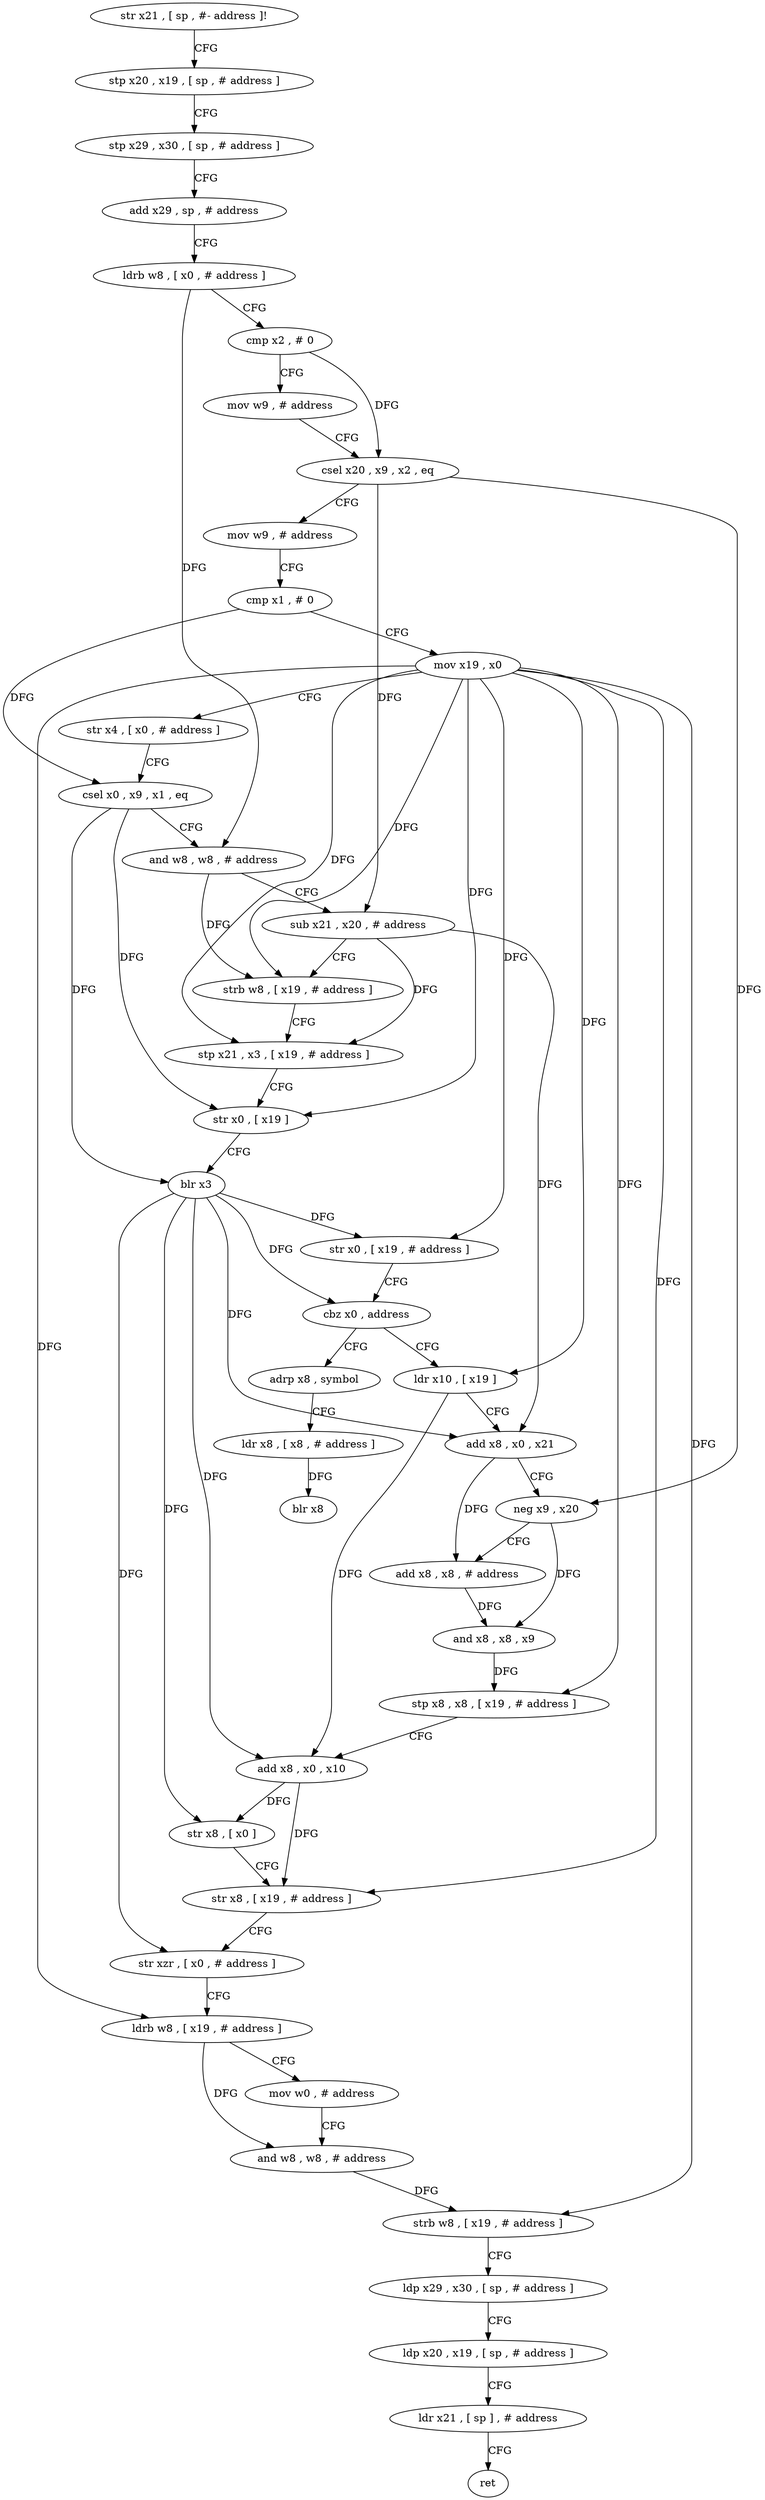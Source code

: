 digraph "func" {
"4272380" [label = "str x21 , [ sp , #- address ]!" ]
"4272384" [label = "stp x20 , x19 , [ sp , # address ]" ]
"4272388" [label = "stp x29 , x30 , [ sp , # address ]" ]
"4272392" [label = "add x29 , sp , # address" ]
"4272396" [label = "ldrb w8 , [ x0 , # address ]" ]
"4272400" [label = "cmp x2 , # 0" ]
"4272404" [label = "mov w9 , # address" ]
"4272408" [label = "csel x20 , x9 , x2 , eq" ]
"4272412" [label = "mov w9 , # address" ]
"4272416" [label = "cmp x1 , # 0" ]
"4272420" [label = "mov x19 , x0" ]
"4272424" [label = "str x4 , [ x0 , # address ]" ]
"4272428" [label = "csel x0 , x9 , x1 , eq" ]
"4272432" [label = "and w8 , w8 , # address" ]
"4272436" [label = "sub x21 , x20 , # address" ]
"4272440" [label = "strb w8 , [ x19 , # address ]" ]
"4272444" [label = "stp x21 , x3 , [ x19 , # address ]" ]
"4272448" [label = "str x0 , [ x19 ]" ]
"4272452" [label = "blr x3" ]
"4272456" [label = "str x0 , [ x19 , # address ]" ]
"4272460" [label = "cbz x0 , address" ]
"4272536" [label = "adrp x8 , symbol" ]
"4272464" [label = "ldr x10 , [ x19 ]" ]
"4272540" [label = "ldr x8 , [ x8 , # address ]" ]
"4272544" [label = "blr x8" ]
"4272468" [label = "add x8 , x0 , x21" ]
"4272472" [label = "neg x9 , x20" ]
"4272476" [label = "add x8 , x8 , # address" ]
"4272480" [label = "and x8 , x8 , x9" ]
"4272484" [label = "stp x8 , x8 , [ x19 , # address ]" ]
"4272488" [label = "add x8 , x0 , x10" ]
"4272492" [label = "str x8 , [ x0 ]" ]
"4272496" [label = "str x8 , [ x19 , # address ]" ]
"4272500" [label = "str xzr , [ x0 , # address ]" ]
"4272504" [label = "ldrb w8 , [ x19 , # address ]" ]
"4272508" [label = "mov w0 , # address" ]
"4272512" [label = "and w8 , w8 , # address" ]
"4272516" [label = "strb w8 , [ x19 , # address ]" ]
"4272520" [label = "ldp x29 , x30 , [ sp , # address ]" ]
"4272524" [label = "ldp x20 , x19 , [ sp , # address ]" ]
"4272528" [label = "ldr x21 , [ sp ] , # address" ]
"4272532" [label = "ret" ]
"4272380" -> "4272384" [ label = "CFG" ]
"4272384" -> "4272388" [ label = "CFG" ]
"4272388" -> "4272392" [ label = "CFG" ]
"4272392" -> "4272396" [ label = "CFG" ]
"4272396" -> "4272400" [ label = "CFG" ]
"4272396" -> "4272432" [ label = "DFG" ]
"4272400" -> "4272404" [ label = "CFG" ]
"4272400" -> "4272408" [ label = "DFG" ]
"4272404" -> "4272408" [ label = "CFG" ]
"4272408" -> "4272412" [ label = "CFG" ]
"4272408" -> "4272436" [ label = "DFG" ]
"4272408" -> "4272472" [ label = "DFG" ]
"4272412" -> "4272416" [ label = "CFG" ]
"4272416" -> "4272420" [ label = "CFG" ]
"4272416" -> "4272428" [ label = "DFG" ]
"4272420" -> "4272424" [ label = "CFG" ]
"4272420" -> "4272440" [ label = "DFG" ]
"4272420" -> "4272444" [ label = "DFG" ]
"4272420" -> "4272448" [ label = "DFG" ]
"4272420" -> "4272456" [ label = "DFG" ]
"4272420" -> "4272464" [ label = "DFG" ]
"4272420" -> "4272484" [ label = "DFG" ]
"4272420" -> "4272496" [ label = "DFG" ]
"4272420" -> "4272504" [ label = "DFG" ]
"4272420" -> "4272516" [ label = "DFG" ]
"4272424" -> "4272428" [ label = "CFG" ]
"4272428" -> "4272432" [ label = "CFG" ]
"4272428" -> "4272448" [ label = "DFG" ]
"4272428" -> "4272452" [ label = "DFG" ]
"4272432" -> "4272436" [ label = "CFG" ]
"4272432" -> "4272440" [ label = "DFG" ]
"4272436" -> "4272440" [ label = "CFG" ]
"4272436" -> "4272444" [ label = "DFG" ]
"4272436" -> "4272468" [ label = "DFG" ]
"4272440" -> "4272444" [ label = "CFG" ]
"4272444" -> "4272448" [ label = "CFG" ]
"4272448" -> "4272452" [ label = "CFG" ]
"4272452" -> "4272456" [ label = "DFG" ]
"4272452" -> "4272460" [ label = "DFG" ]
"4272452" -> "4272468" [ label = "DFG" ]
"4272452" -> "4272488" [ label = "DFG" ]
"4272452" -> "4272492" [ label = "DFG" ]
"4272452" -> "4272500" [ label = "DFG" ]
"4272456" -> "4272460" [ label = "CFG" ]
"4272460" -> "4272536" [ label = "CFG" ]
"4272460" -> "4272464" [ label = "CFG" ]
"4272536" -> "4272540" [ label = "CFG" ]
"4272464" -> "4272468" [ label = "CFG" ]
"4272464" -> "4272488" [ label = "DFG" ]
"4272540" -> "4272544" [ label = "DFG" ]
"4272468" -> "4272472" [ label = "CFG" ]
"4272468" -> "4272476" [ label = "DFG" ]
"4272472" -> "4272476" [ label = "CFG" ]
"4272472" -> "4272480" [ label = "DFG" ]
"4272476" -> "4272480" [ label = "DFG" ]
"4272480" -> "4272484" [ label = "DFG" ]
"4272484" -> "4272488" [ label = "CFG" ]
"4272488" -> "4272492" [ label = "DFG" ]
"4272488" -> "4272496" [ label = "DFG" ]
"4272492" -> "4272496" [ label = "CFG" ]
"4272496" -> "4272500" [ label = "CFG" ]
"4272500" -> "4272504" [ label = "CFG" ]
"4272504" -> "4272508" [ label = "CFG" ]
"4272504" -> "4272512" [ label = "DFG" ]
"4272508" -> "4272512" [ label = "CFG" ]
"4272512" -> "4272516" [ label = "DFG" ]
"4272516" -> "4272520" [ label = "CFG" ]
"4272520" -> "4272524" [ label = "CFG" ]
"4272524" -> "4272528" [ label = "CFG" ]
"4272528" -> "4272532" [ label = "CFG" ]
}
